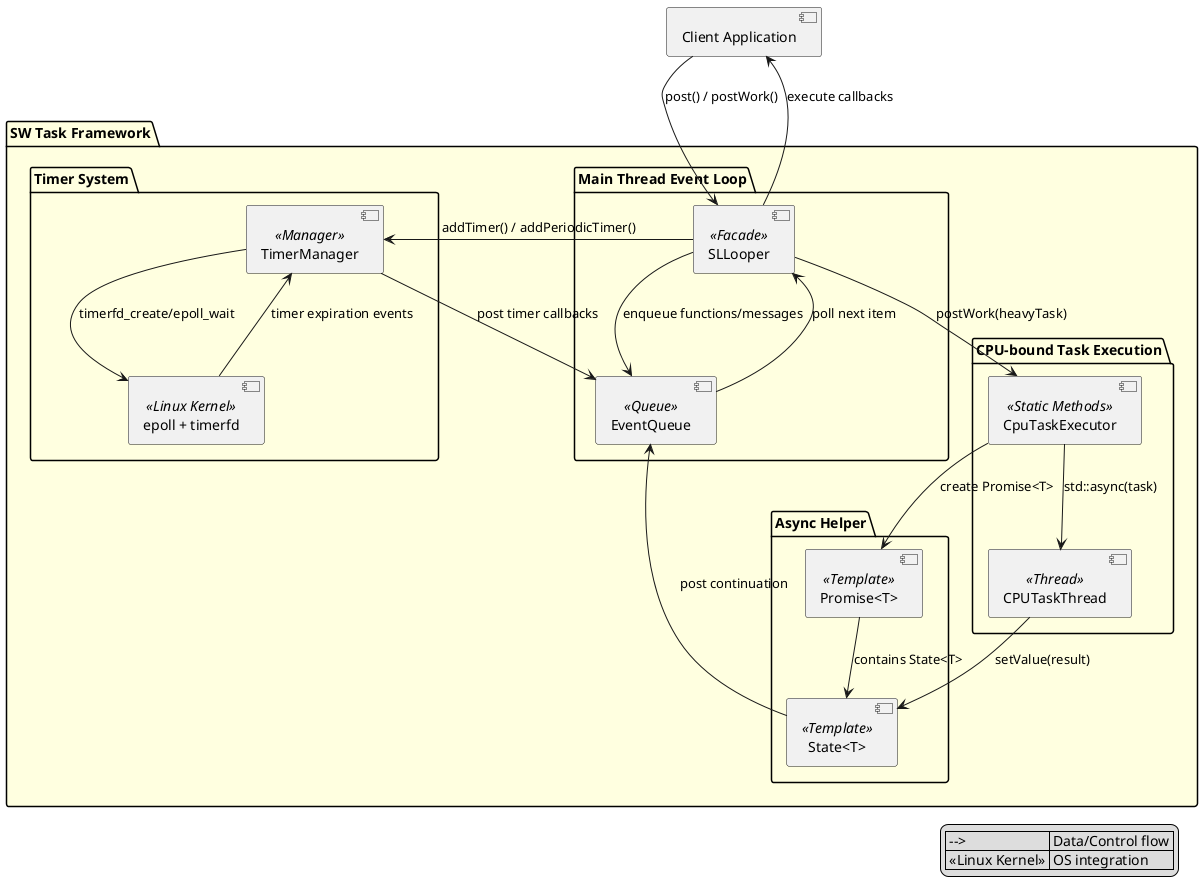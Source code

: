 @startuml
!define COMPONENT rectangle

COMPONENT [Client Application] as Client 

package "SW Task Framework" #LightYellow {
    
    package "Main Thread Event Loop" {
        COMPONENT [SLLooper] as Looper <<Facade>>
        COMPONENT [EventQueue] as Queue <<Queue>>
    }
    
    package "Timer System" {
        COMPONENT [TimerManager] as TimerMgr <<Manager>>
        COMPONENT [epoll + timerfd] as EpollFd <<Linux Kernel>>
    }
    
    package "CPU-bound Task Execution" {
        COMPONENT [CpuTaskExecutor] as CpuExec <<Static Methods>>
        COMPONENT [CPUTaskThread] as AsyncWorker <<Thread>>
    }
    
    package "Async Helper" {
        COMPONENT [Promise<T>] as PromiseMgr <<Template>>
        COMPONENT [State<T>] as StateMgr <<Template>>
    }
}

' Main flow connections
Client --> Looper : post() / postWork()
Looper --> Queue : enqueue functions/messages
Queue --> Looper : poll next item
Looper --> Client : execute callbacks

' CPU task flow  
Looper --> CpuExec : postWork(heavyTask)
CpuExec --> PromiseMgr : create Promise<T>
PromiseMgr --> StateMgr : contains State<T>
CpuExec --> AsyncWorker : std::async(task)
AsyncWorker --> StateMgr : setValue(result)
StateMgr --> Queue : post continuation

' Timer flow
Looper --> TimerMgr : addTimer() / addPeriodicTimer()
TimerMgr --> EpollFd : timerfd_create/epoll_wait
EpollFd --> TimerMgr : timer expiration events
TimerMgr --> Queue : post timer callbacks

' Legend
legend right
    | --> | Data/Control flow |
    | <<Linux Kernel>> | OS integration |
endlegend

@enduml


@startuml
!define COMPONENT rectangle

COMPONENT [Client Application] as Client 
COMPONENT [epoll + timerfd] as EpollFd <<Linux Kernel>>

package "SW Task Framework" #LightYellow {
    
    package "Main Thread Event Loop" {
        COMPONENT [SLLooper] as Looper <<Facade>>
        COMPONENT [EventQueue] as Queue <<Queue>>
        COMPONENT [QueueItem] as QueueItem <<Union Type>>
    }
    
    package "Message System" #LightBlue {
        COMPONENT [Handler] as Handler <<Abstract>>
        COMPONENT [Message] as Message <<Data>>
    }
    
    package "Timer System" #LightGreen {
        COMPONENT [TimerManager] as TimerMgr <<Manager>>
        COMPONENT [Timer] as Timer <<RAII>>
    }
    
    package "CPU-bound Task Execution" #Orange {
        COMPONENT [CpuTaskExecutor] as CpuExec <<Static Methods>>
        COMPONENT [CPUTaskThread] as AsyncWorker <<Thread>>
    }
    
    package "Async Helper" #Pink {
        COMPONENT [Promise<T>] as PromiseMgr <<Template>>
        COMPONENT [State<T>] as StateMgr <<Template>>
    }
}

' Main flow connections
Client --> Looper : post() / postWork()
Client --> Handler : sendMessage()
Looper --> Queue : enqueue QueueItem
Queue --> Looper : poll QueueItem
Looper --> Client : execute callbacks

' QueueItem relationships
Queue --> QueueItem : contains
QueueItem --> Message : holds Message
QueueItem --> PromiseMgr : holds packaged_task

' Message system flow
Handler --> Message : obtainMessage()
Handler --> Queue : sendMessage()
Queue --> Handler : dispatchMessage()

' CPU task flow  
Looper --> CpuExec : postWork(heavyTask)
CpuExec --> PromiseMgr : create Promise<T>
PromiseMgr --> StateMgr : contains State<T>
CpuExec --> AsyncWorker : std::async(task)
AsyncWorker --> StateMgr : setValue(result)
StateMgr --> Queue : post continuation

' Timer flow
Client --> Looper : addTimer()
Looper --> TimerMgr : createTimer()
TimerMgr --> Timer : return RAII object
TimerMgr --> EpollFd : timerfd_create/epoll_wait
EpollFd --> TimerMgr : timer expiration events
TimerMgr --> Queue : post timer callbacks

' Promise chaining
PromiseMgr --> PromiseMgr : .then() / .catchError()

' Legend
legend right
    | --> | Data/Control flow |
    | <<Union Type>> | Can hold different types |
    | <<Linux Kernel>> | OS integration |
    | <<RAII>> | Resource management |
    | <<Template>> | Generic programming |
endlegend

note right of QueueItem
    QueueItem is a union type that can hold:
    - std::shared_ptr<Message>
    - std::packaged_task<void()>
    - Function callbacks from timers
    - Promise continuations
end note

@enduml

@startuml

rectangle "Client Application" as Client 
rectangle "epoll + timerfd" as EpollFd <<Linux Kernel>>

package "SW Task Framework" #LightYellow {
    
    package "Main Thread Event Loop" {
        rectangle "SLLooper" as Looper
        rectangle "EventQueue" as Queue
        rectangle "QueueItem" as QueueItem
    }
    
    package "Message System" #LightBlue {
        rectangle "Handler" as Handler
        rectangle "Message" as Message
    }
    
    package "Timer System" #LightGreen {
        rectangle "TimerManager" as TimerMgr
        rectangle "Timer" as Timer
    }
    
    package "CPU-bound Task Execution" #Orange {
        rectangle "CpuTaskExecutor" as CpuExec
        rectangle "CPUTaskThread" as AsyncWorker <<Thread>>
    }
    
    package "Async Helper" #Pink {
        
        package "Promise System" #LightCyan {
            rectangle "Promise<T>" as PromiseMgr
            rectangle "State<T>" as StateMgr
        }
        
        package "co_await System" #LightSalmon {
            rectangle "Task<T>" as TaskMgr
            rectangle "WorkAwaitable<T>" as WorkAwaitable
            rectangle "PostAwaitable<T>" as PostAwaitable
            rectangle "DelayAwaitable" as DelayAwaitable
        }
    }
}

' Pure "uses" dependencies only
Client ..> Looper : uses
Client ..> Handler : uses
Client ..> PromiseMgr : uses
Client ..> TaskMgr : uses

Looper ..> Queue : uses
Looper ..> TimerMgr : uses
Looper ..> CpuExec : uses

Queue ..> QueueItem : uses

QueueItem ..> Message : uses

Handler ..> Message : uses
Handler ..> Queue : uses

TimerMgr ..> Timer : uses
TimerMgr ..> EpollFd : uses

CpuExec ..> PromiseMgr : uses
CpuExec ..> AsyncWorker : uses

' Promise System dependencies
PromiseMgr ..> StateMgr : uses
StateMgr ..> Queue : uses

' co_await System dependencies
TaskMgr ..> WorkAwaitable : uses
TaskMgr ..> PostAwaitable : uses
TaskMgr ..> DelayAwaitable : uses
WorkAwaitable ..> Looper : uses
PostAwaitable ..> Looper : uses
DelayAwaitable ..> TimerMgr : uses

@enduml
